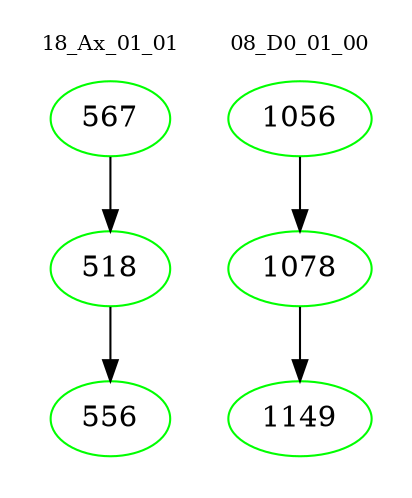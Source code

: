 digraph{
subgraph cluster_0 {
color = white
label = "18_Ax_01_01";
fontsize=10;
T0_567 [label="567", color="green"]
T0_567 -> T0_518 [color="black"]
T0_518 [label="518", color="green"]
T0_518 -> T0_556 [color="black"]
T0_556 [label="556", color="green"]
}
subgraph cluster_1 {
color = white
label = "08_D0_01_00";
fontsize=10;
T1_1056 [label="1056", color="green"]
T1_1056 -> T1_1078 [color="black"]
T1_1078 [label="1078", color="green"]
T1_1078 -> T1_1149 [color="black"]
T1_1149 [label="1149", color="green"]
}
}
